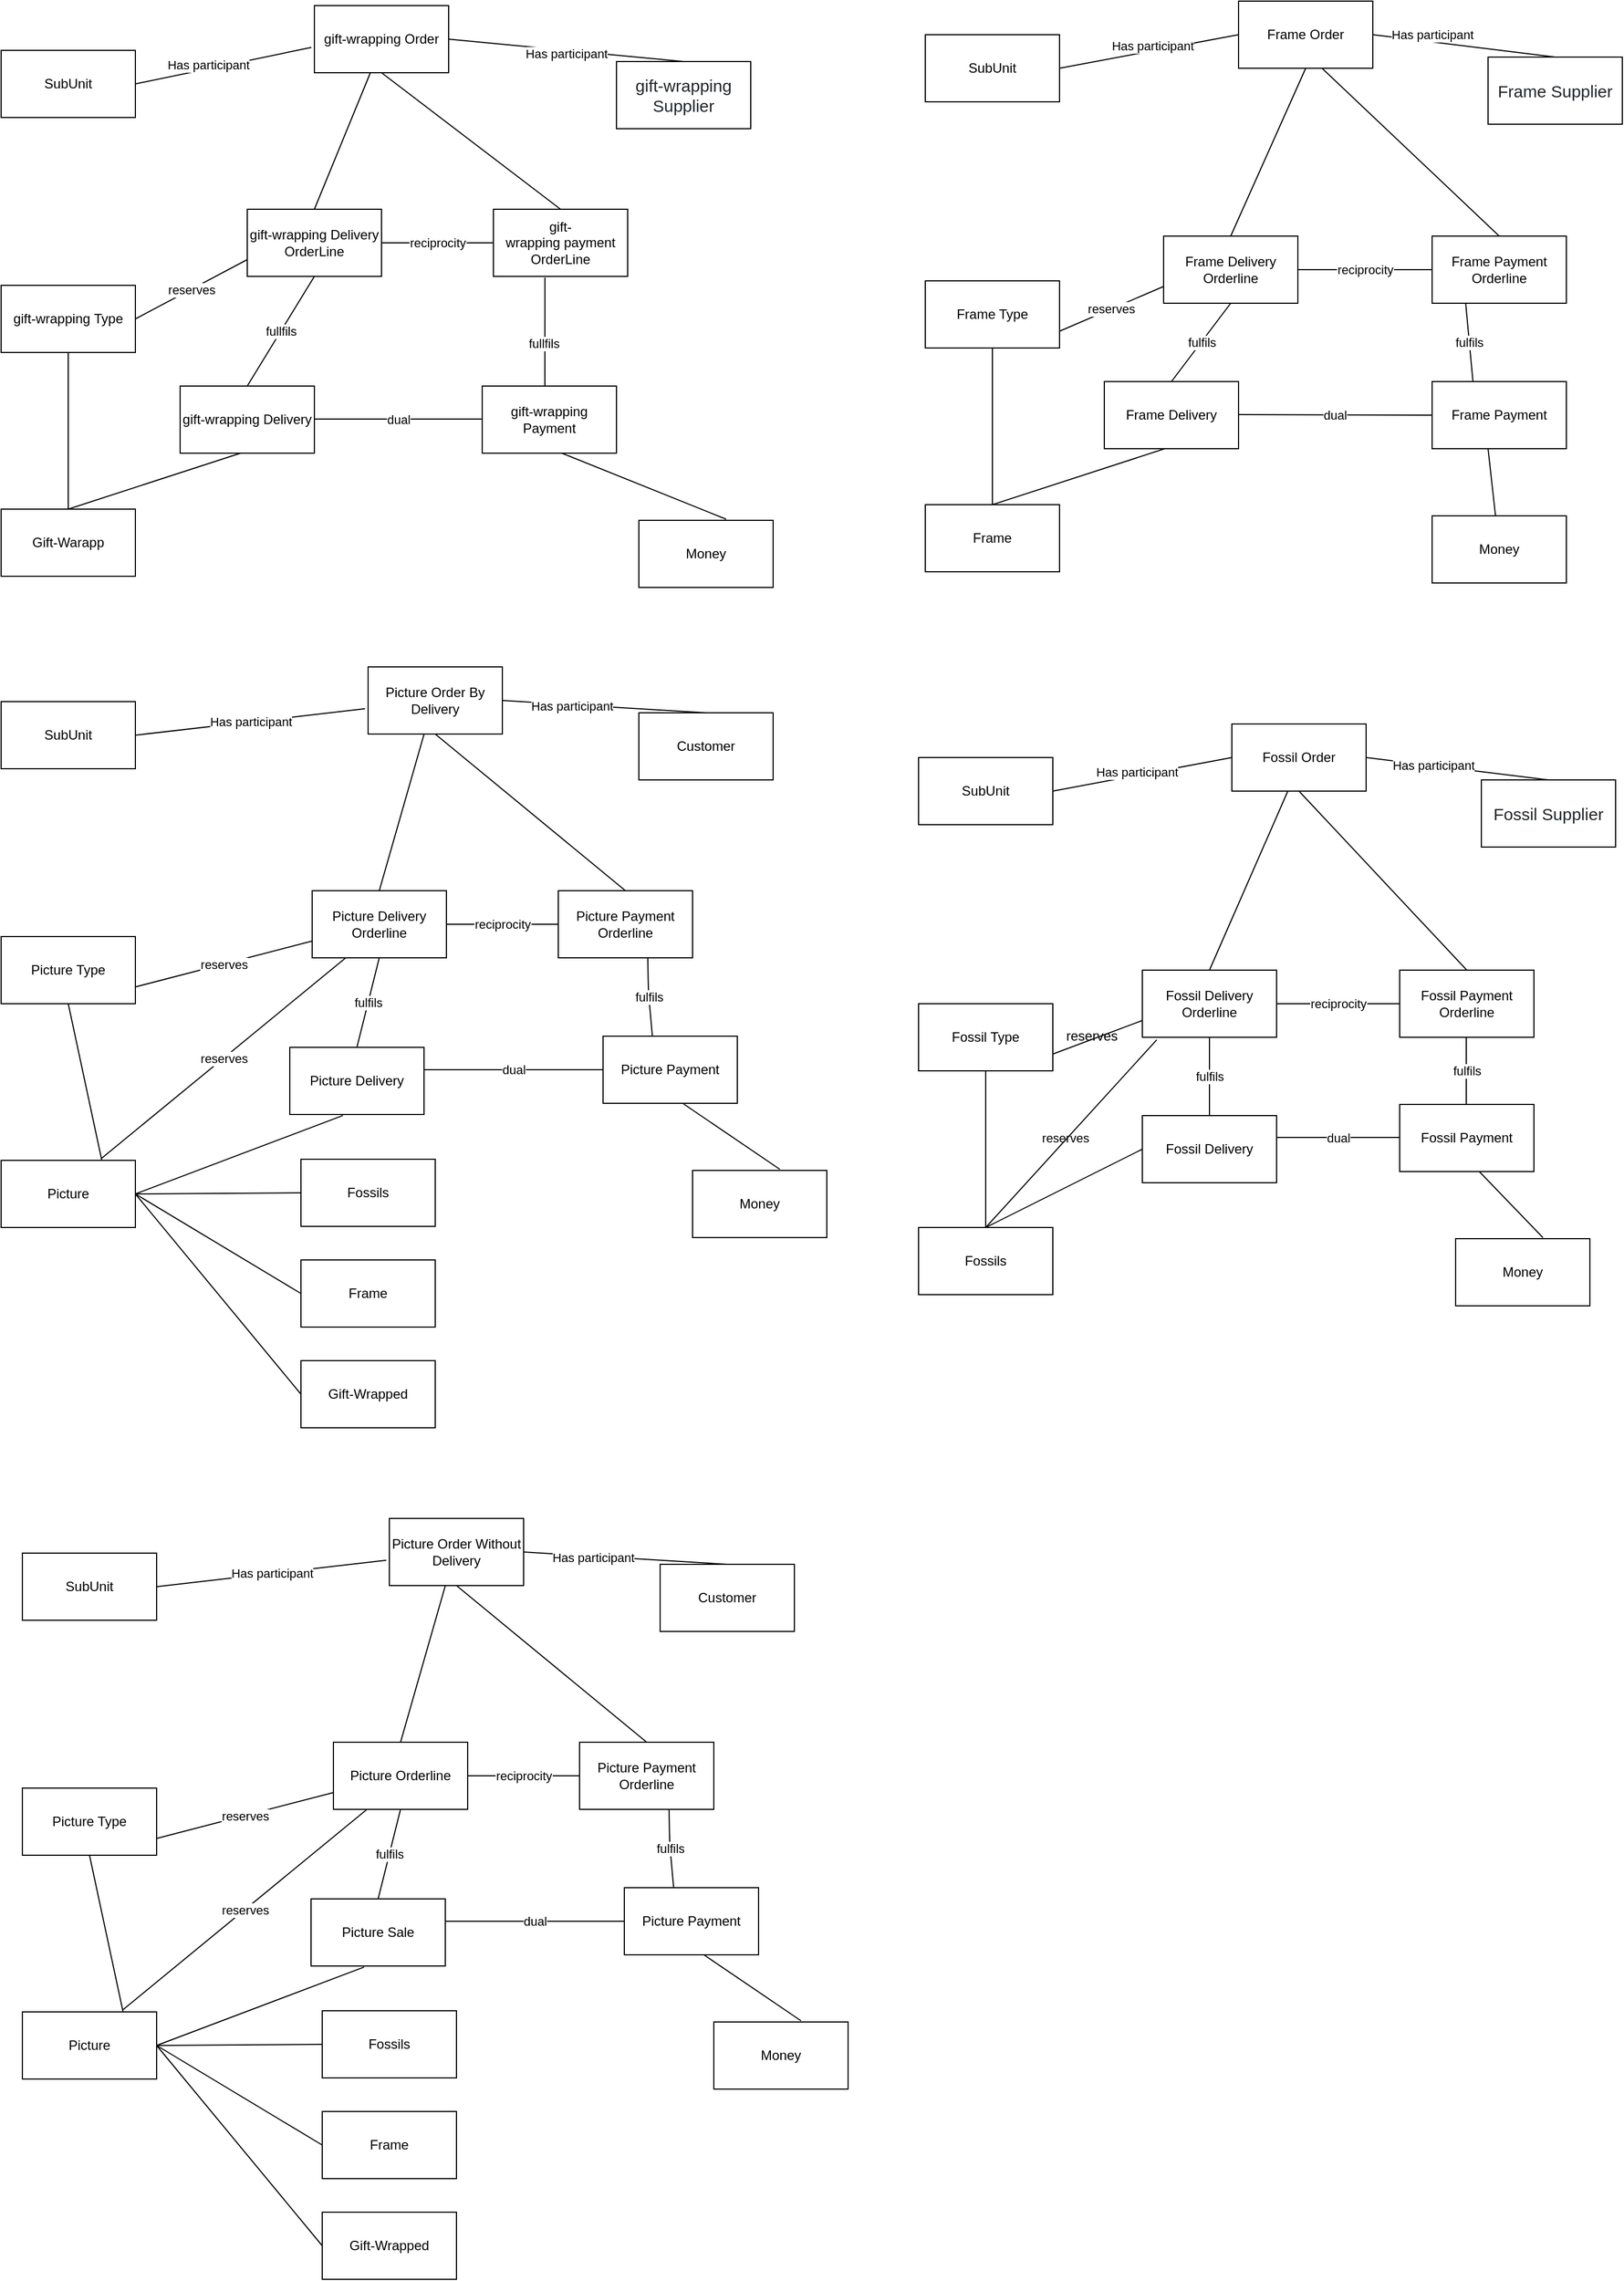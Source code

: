 <mxfile version="15.2.5" type="github">
  <diagram id="4jYUdFYsUS8tvo6zC_qO" name="Page-1">
    <mxGraphModel dx="1038" dy="547" grid="1" gridSize="10" guides="1" tooltips="1" connect="1" arrows="1" fold="1" page="1" pageScale="1" pageWidth="1169" pageHeight="827" math="0" shadow="0">
      <root>
        <mxCell id="0" />
        <mxCell id="1" parent="0" />
        <mxCell id="isAUqdjpt8H6YtncFvwV-32" value="SubUnit" style="rounded=0;whiteSpace=wrap;html=1;" parent="1" vertex="1">
          <mxGeometry x="846" y="44" width="120" height="60" as="geometry" />
        </mxCell>
        <mxCell id="isAUqdjpt8H6YtncFvwV-33" value="Frame Order" style="rounded=0;whiteSpace=wrap;html=1;" parent="1" vertex="1">
          <mxGeometry x="1126" y="14" width="120" height="60" as="geometry" />
        </mxCell>
        <mxCell id="isAUqdjpt8H6YtncFvwV-34" value="&lt;div style=&quot;text-align: left&quot;&gt;&lt;span style=&quot;font-size: 15px&quot;&gt;&lt;font color=&quot;#212529&quot;&gt;Frame Supplier&lt;/font&gt;&lt;/span&gt;&lt;/div&gt;" style="rounded=0;whiteSpace=wrap;html=1;" parent="1" vertex="1">
          <mxGeometry x="1349" y="64" width="120" height="60" as="geometry" />
        </mxCell>
        <mxCell id="isAUqdjpt8H6YtncFvwV-35" value="&lt;div&gt;Frame Delivery Orderline&lt;/div&gt;" style="rounded=0;whiteSpace=wrap;html=1;" parent="1" vertex="1">
          <mxGeometry x="1059" y="224" width="120" height="60" as="geometry" />
        </mxCell>
        <mxCell id="isAUqdjpt8H6YtncFvwV-36" value="Frame Payment Orderline" style="rounded=0;whiteSpace=wrap;html=1;" parent="1" vertex="1">
          <mxGeometry x="1299" y="224" width="120" height="60" as="geometry" />
        </mxCell>
        <mxCell id="isAUqdjpt8H6YtncFvwV-37" value="&lt;div&gt;Frame Delivery&lt;/div&gt;" style="rounded=0;whiteSpace=wrap;html=1;" parent="1" vertex="1">
          <mxGeometry x="1006" y="354" width="120" height="60" as="geometry" />
        </mxCell>
        <mxCell id="isAUqdjpt8H6YtncFvwV-38" value="Frame Payment" style="rounded=0;whiteSpace=wrap;html=1;" parent="1" vertex="1">
          <mxGeometry x="1299" y="354" width="120" height="60" as="geometry" />
        </mxCell>
        <mxCell id="isAUqdjpt8H6YtncFvwV-39" value="&lt;div&gt;Frame&lt;/div&gt;" style="rounded=0;whiteSpace=wrap;html=1;" parent="1" vertex="1">
          <mxGeometry x="846" y="464" width="120" height="60" as="geometry" />
        </mxCell>
        <mxCell id="isAUqdjpt8H6YtncFvwV-40" value="Money" style="rounded=0;whiteSpace=wrap;html=1;" parent="1" vertex="1">
          <mxGeometry x="1299" y="474" width="120" height="60" as="geometry" />
        </mxCell>
        <mxCell id="isAUqdjpt8H6YtncFvwV-41" value="Frame Type" style="rounded=0;whiteSpace=wrap;html=1;" parent="1" vertex="1">
          <mxGeometry x="846" y="264" width="120" height="60" as="geometry" />
        </mxCell>
        <mxCell id="isAUqdjpt8H6YtncFvwV-42" value="" style="endArrow=none;html=1;exitX=1;exitY=0.5;exitDx=0;exitDy=0;entryX=0;entryY=0.5;entryDx=0;entryDy=0;" parent="1" source="isAUqdjpt8H6YtncFvwV-32" target="isAUqdjpt8H6YtncFvwV-33" edge="1">
          <mxGeometry width="50" height="50" relative="1" as="geometry">
            <mxPoint x="976" y="124" as="sourcePoint" />
            <mxPoint x="1119" y="44" as="targetPoint" />
          </mxGeometry>
        </mxCell>
        <mxCell id="isAUqdjpt8H6YtncFvwV-43" value="" style="endArrow=none;html=1;exitX=1;exitY=0.5;exitDx=0;exitDy=0;entryX=0.5;entryY=0;entryDx=0;entryDy=0;" parent="1" source="isAUqdjpt8H6YtncFvwV-33" target="isAUqdjpt8H6YtncFvwV-34" edge="1">
          <mxGeometry width="50" height="50" relative="1" as="geometry">
            <mxPoint x="1286" y="74" as="sourcePoint" />
            <mxPoint x="1398" y="94" as="targetPoint" />
          </mxGeometry>
        </mxCell>
        <mxCell id="isAUqdjpt8H6YtncFvwV-82" value="Has participant" style="edgeLabel;html=1;align=center;verticalAlign=middle;resizable=0;points=[];" parent="isAUqdjpt8H6YtncFvwV-43" vertex="1" connectable="0">
          <mxGeometry x="-0.22" y="-4" relative="1" as="geometry">
            <mxPoint x="-260" y="-2" as="offset" />
          </mxGeometry>
        </mxCell>
        <mxCell id="isAUqdjpt8H6YtncFvwV-44" value="" style="endArrow=none;html=1;entryX=0.5;entryY=1;entryDx=0;entryDy=0;exitX=0.5;exitY=0;exitDx=0;exitDy=0;" parent="1" source="isAUqdjpt8H6YtncFvwV-35" target="isAUqdjpt8H6YtncFvwV-33" edge="1">
          <mxGeometry width="50" height="50" relative="1" as="geometry">
            <mxPoint x="1136" y="174" as="sourcePoint" />
            <mxPoint x="1186" y="124" as="targetPoint" />
          </mxGeometry>
        </mxCell>
        <mxCell id="isAUqdjpt8H6YtncFvwV-45" value="" style="endArrow=none;html=1;entryX=0.5;entryY=0;entryDx=0;entryDy=0;exitX=0.624;exitY=1.004;exitDx=0;exitDy=0;exitPerimeter=0;" parent="1" source="isAUqdjpt8H6YtncFvwV-33" target="isAUqdjpt8H6YtncFvwV-36" edge="1">
          <mxGeometry width="50" height="50" relative="1" as="geometry">
            <mxPoint x="1216" y="174" as="sourcePoint" />
            <mxPoint x="1266" y="124" as="targetPoint" />
          </mxGeometry>
        </mxCell>
        <mxCell id="isAUqdjpt8H6YtncFvwV-46" value="reciprocity" style="endArrow=none;html=1;entryX=0;entryY=0.5;entryDx=0;entryDy=0;exitX=1;exitY=0.5;exitDx=0;exitDy=0;" parent="1" source="isAUqdjpt8H6YtncFvwV-35" target="isAUqdjpt8H6YtncFvwV-36" edge="1">
          <mxGeometry width="50" height="50" relative="1" as="geometry">
            <mxPoint x="1176" y="294" as="sourcePoint" />
            <mxPoint x="1226" y="244" as="targetPoint" />
          </mxGeometry>
        </mxCell>
        <mxCell id="isAUqdjpt8H6YtncFvwV-47" value="dual" style="endArrow=none;html=1;entryX=0;entryY=0.5;entryDx=0;entryDy=0;exitX=1;exitY=0.5;exitDx=0;exitDy=0;" parent="1" target="isAUqdjpt8H6YtncFvwV-38" edge="1">
          <mxGeometry width="50" height="50" relative="1" as="geometry">
            <mxPoint x="1126" y="383.5" as="sourcePoint" />
            <mxPoint x="1276" y="383.5" as="targetPoint" />
          </mxGeometry>
        </mxCell>
        <mxCell id="isAUqdjpt8H6YtncFvwV-48" value="fulfils" style="endArrow=none;html=1;exitX=0.5;exitY=0;exitDx=0;exitDy=0;entryX=0.5;entryY=1;entryDx=0;entryDy=0;" parent="1" source="isAUqdjpt8H6YtncFvwV-37" target="isAUqdjpt8H6YtncFvwV-35" edge="1">
          <mxGeometry width="50" height="50" relative="1" as="geometry">
            <mxPoint x="1046" y="344" as="sourcePoint" />
            <mxPoint x="1096" y="294" as="targetPoint" />
          </mxGeometry>
        </mxCell>
        <mxCell id="isAUqdjpt8H6YtncFvwV-49" value="fulfils" style="endArrow=none;html=1;exitX=0.5;exitY=0;exitDx=0;exitDy=0;entryX=0.25;entryY=1;entryDx=0;entryDy=0;" parent="1" target="isAUqdjpt8H6YtncFvwV-36" edge="1">
          <mxGeometry width="50" height="50" relative="1" as="geometry">
            <mxPoint x="1335.5" y="354" as="sourcePoint" />
            <mxPoint x="1335.5" y="294" as="targetPoint" />
          </mxGeometry>
        </mxCell>
        <mxCell id="isAUqdjpt8H6YtncFvwV-50" value="" style="endArrow=none;html=1;" parent="1" source="isAUqdjpt8H6YtncFvwV-40" edge="1">
          <mxGeometry width="50" height="50" relative="1" as="geometry">
            <mxPoint x="1346" y="464" as="sourcePoint" />
            <mxPoint x="1349" y="414" as="targetPoint" />
          </mxGeometry>
        </mxCell>
        <mxCell id="isAUqdjpt8H6YtncFvwV-51" value="" style="endArrow=none;html=1;exitX=0.5;exitY=0;exitDx=0;exitDy=0;" parent="1" source="isAUqdjpt8H6YtncFvwV-39" edge="1">
          <mxGeometry width="50" height="50" relative="1" as="geometry">
            <mxPoint x="1010" y="464" as="sourcePoint" />
            <mxPoint x="1060" y="414" as="targetPoint" />
          </mxGeometry>
        </mxCell>
        <mxCell id="isAUqdjpt8H6YtncFvwV-52" value="" style="endArrow=none;html=1;entryX=0.5;entryY=1;entryDx=0;entryDy=0;" parent="1" target="isAUqdjpt8H6YtncFvwV-41" edge="1">
          <mxGeometry width="50" height="50" relative="1" as="geometry">
            <mxPoint x="906" y="464" as="sourcePoint" />
            <mxPoint x="946" y="354" as="targetPoint" />
          </mxGeometry>
        </mxCell>
        <mxCell id="isAUqdjpt8H6YtncFvwV-53" value="reserves" style="endArrow=none;html=1;exitX=1;exitY=0.75;exitDx=0;exitDy=0;entryX=0;entryY=0.75;entryDx=0;entryDy=0;" parent="1" source="isAUqdjpt8H6YtncFvwV-41" target="isAUqdjpt8H6YtncFvwV-35" edge="1">
          <mxGeometry width="50" height="50" relative="1" as="geometry">
            <mxPoint x="966" y="324" as="sourcePoint" />
            <mxPoint x="1016" y="274" as="targetPoint" />
          </mxGeometry>
        </mxCell>
        <mxCell id="isAUqdjpt8H6YtncFvwV-54" value="SubUnit" style="rounded=0;whiteSpace=wrap;html=1;" parent="1" vertex="1">
          <mxGeometry x="840" y="690" width="120" height="60" as="geometry" />
        </mxCell>
        <mxCell id="isAUqdjpt8H6YtncFvwV-55" value="&lt;div&gt;Fossil Order&lt;/div&gt;" style="rounded=0;whiteSpace=wrap;html=1;" parent="1" vertex="1">
          <mxGeometry x="1120" y="660" width="120" height="60" as="geometry" />
        </mxCell>
        <mxCell id="isAUqdjpt8H6YtncFvwV-56" value="&lt;div style=&quot;text-align: left&quot;&gt;&lt;font color=&quot;#212529&quot;&gt;&lt;span style=&quot;font-size: 15px&quot;&gt;Fossil Supplier&lt;/span&gt;&lt;/font&gt;&lt;br&gt;&lt;/div&gt;" style="rounded=0;whiteSpace=wrap;html=1;" parent="1" vertex="1">
          <mxGeometry x="1343" y="710" width="120" height="60" as="geometry" />
        </mxCell>
        <mxCell id="isAUqdjpt8H6YtncFvwV-57" value="&lt;div&gt;Fossil Delivery Orderline&lt;/div&gt;" style="rounded=0;whiteSpace=wrap;html=1;" parent="1" vertex="1">
          <mxGeometry x="1040" y="880" width="120" height="60" as="geometry" />
        </mxCell>
        <mxCell id="isAUqdjpt8H6YtncFvwV-58" value="&lt;div&gt;Fossil Payment Orderline&lt;/div&gt;" style="rounded=0;whiteSpace=wrap;html=1;" parent="1" vertex="1">
          <mxGeometry x="1270" y="880" width="120" height="60" as="geometry" />
        </mxCell>
        <mxCell id="isAUqdjpt8H6YtncFvwV-59" value="&lt;div&gt;Fossil Delivery&lt;/div&gt;" style="rounded=0;whiteSpace=wrap;html=1;" parent="1" vertex="1">
          <mxGeometry x="1040" y="1010" width="120" height="60" as="geometry" />
        </mxCell>
        <mxCell id="isAUqdjpt8H6YtncFvwV-60" value="Fossil Payment" style="rounded=0;whiteSpace=wrap;html=1;" parent="1" vertex="1">
          <mxGeometry x="1270" y="1000" width="120" height="60" as="geometry" />
        </mxCell>
        <mxCell id="isAUqdjpt8H6YtncFvwV-61" value="&lt;div&gt;Fossils&lt;/div&gt;" style="rounded=0;whiteSpace=wrap;html=1;" parent="1" vertex="1">
          <mxGeometry x="840" y="1110" width="120" height="60" as="geometry" />
        </mxCell>
        <mxCell id="isAUqdjpt8H6YtncFvwV-62" value="Money" style="rounded=0;whiteSpace=wrap;html=1;" parent="1" vertex="1">
          <mxGeometry x="1320" y="1120" width="120" height="60" as="geometry" />
        </mxCell>
        <mxCell id="isAUqdjpt8H6YtncFvwV-63" value="Fossil Type" style="rounded=0;whiteSpace=wrap;html=1;" parent="1" vertex="1">
          <mxGeometry x="840" y="910" width="120" height="60" as="geometry" />
        </mxCell>
        <mxCell id="isAUqdjpt8H6YtncFvwV-64" value="" style="endArrow=none;html=1;exitX=1;exitY=0.5;exitDx=0;exitDy=0;entryX=0;entryY=0.5;entryDx=0;entryDy=0;" parent="1" source="isAUqdjpt8H6YtncFvwV-54" target="isAUqdjpt8H6YtncFvwV-55" edge="1">
          <mxGeometry width="50" height="50" relative="1" as="geometry">
            <mxPoint x="970" y="770" as="sourcePoint" />
            <mxPoint x="1113" y="690" as="targetPoint" />
          </mxGeometry>
        </mxCell>
        <mxCell id="isAUqdjpt8H6YtncFvwV-65" value="" style="endArrow=none;html=1;exitX=1;exitY=0.5;exitDx=0;exitDy=0;entryX=0.5;entryY=0;entryDx=0;entryDy=0;" parent="1" source="isAUqdjpt8H6YtncFvwV-55" target="isAUqdjpt8H6YtncFvwV-56" edge="1">
          <mxGeometry width="50" height="50" relative="1" as="geometry">
            <mxPoint x="1280" y="720" as="sourcePoint" />
            <mxPoint x="1392" y="740" as="targetPoint" />
          </mxGeometry>
        </mxCell>
        <mxCell id="isAUqdjpt8H6YtncFvwV-76" value="Has participant" style="edgeLabel;html=1;align=center;verticalAlign=middle;resizable=0;points=[];" parent="isAUqdjpt8H6YtncFvwV-65" vertex="1" connectable="0">
          <mxGeometry x="-0.357" relative="1" as="geometry">
            <mxPoint x="7" as="offset" />
          </mxGeometry>
        </mxCell>
        <mxCell id="isAUqdjpt8H6YtncFvwV-66" value="" style="endArrow=none;html=1;entryX=0.417;entryY=1;entryDx=0;entryDy=0;entryPerimeter=0;exitX=0.5;exitY=0;exitDx=0;exitDy=0;" parent="1" source="isAUqdjpt8H6YtncFvwV-57" target="isAUqdjpt8H6YtncFvwV-55" edge="1">
          <mxGeometry width="50" height="50" relative="1" as="geometry">
            <mxPoint x="1130" y="820" as="sourcePoint" />
            <mxPoint x="1180" y="770" as="targetPoint" />
          </mxGeometry>
        </mxCell>
        <mxCell id="isAUqdjpt8H6YtncFvwV-67" value="" style="endArrow=none;html=1;entryX=0.5;entryY=0;entryDx=0;entryDy=0;exitX=0.5;exitY=1;exitDx=0;exitDy=0;" parent="1" source="isAUqdjpt8H6YtncFvwV-55" target="isAUqdjpt8H6YtncFvwV-58" edge="1">
          <mxGeometry width="50" height="50" relative="1" as="geometry">
            <mxPoint x="1210" y="820" as="sourcePoint" />
            <mxPoint x="1260" y="770" as="targetPoint" />
          </mxGeometry>
        </mxCell>
        <mxCell id="isAUqdjpt8H6YtncFvwV-68" value="reciprocity" style="endArrow=none;html=1;entryX=0;entryY=0.5;entryDx=0;entryDy=0;exitX=1;exitY=0.5;exitDx=0;exitDy=0;" parent="1" source="isAUqdjpt8H6YtncFvwV-57" target="isAUqdjpt8H6YtncFvwV-58" edge="1">
          <mxGeometry width="50" height="50" relative="1" as="geometry">
            <mxPoint x="1170" y="940" as="sourcePoint" />
            <mxPoint x="1220" y="890" as="targetPoint" />
          </mxGeometry>
        </mxCell>
        <mxCell id="isAUqdjpt8H6YtncFvwV-69" value="dual" style="endArrow=none;html=1;entryX=0;entryY=0.5;entryDx=0;entryDy=0;exitX=1;exitY=0.325;exitDx=0;exitDy=0;exitPerimeter=0;" parent="1" source="isAUqdjpt8H6YtncFvwV-59" edge="1">
          <mxGeometry width="50" height="50" relative="1" as="geometry">
            <mxPoint x="1160" y="1030" as="sourcePoint" />
            <mxPoint x="1270.0" y="1029.5" as="targetPoint" />
          </mxGeometry>
        </mxCell>
        <mxCell id="isAUqdjpt8H6YtncFvwV-70" value="fulfils" style="endArrow=none;html=1;exitX=0.5;exitY=0;exitDx=0;exitDy=0;entryX=0.5;entryY=1;entryDx=0;entryDy=0;" parent="1" source="isAUqdjpt8H6YtncFvwV-59" target="isAUqdjpt8H6YtncFvwV-57" edge="1">
          <mxGeometry width="50" height="50" relative="1" as="geometry">
            <mxPoint x="1040" y="990" as="sourcePoint" />
            <mxPoint x="1090" y="940" as="targetPoint" />
          </mxGeometry>
        </mxCell>
        <mxCell id="isAUqdjpt8H6YtncFvwV-71" value="fulfils" style="endArrow=none;html=1;exitX=0.5;exitY=0;exitDx=0;exitDy=0;entryX=0.5;entryY=1;entryDx=0;entryDy=0;" parent="1" edge="1">
          <mxGeometry width="50" height="50" relative="1" as="geometry">
            <mxPoint x="1329.5" y="1000" as="sourcePoint" />
            <mxPoint x="1329.5" y="940" as="targetPoint" />
          </mxGeometry>
        </mxCell>
        <mxCell id="isAUqdjpt8H6YtncFvwV-72" value="" style="endArrow=none;html=1;exitX=0.65;exitY=-0.017;exitDx=0;exitDy=0;exitPerimeter=0;entryX=0.593;entryY=1;entryDx=0;entryDy=0;entryPerimeter=0;" parent="1" source="isAUqdjpt8H6YtncFvwV-62" target="isAUqdjpt8H6YtncFvwV-60" edge="1">
          <mxGeometry width="50" height="50" relative="1" as="geometry">
            <mxPoint x="1340" y="1110" as="sourcePoint" />
            <mxPoint x="1390" y="1060" as="targetPoint" />
          </mxGeometry>
        </mxCell>
        <mxCell id="isAUqdjpt8H6YtncFvwV-73" value="" style="endArrow=none;html=1;exitX=0.5;exitY=0;exitDx=0;exitDy=0;entryX=0;entryY=0.5;entryDx=0;entryDy=0;" parent="1" source="isAUqdjpt8H6YtncFvwV-61" target="isAUqdjpt8H6YtncFvwV-59" edge="1">
          <mxGeometry width="50" height="50" relative="1" as="geometry">
            <mxPoint x="1004" y="1110" as="sourcePoint" />
            <mxPoint x="1054" y="1060" as="targetPoint" />
          </mxGeometry>
        </mxCell>
        <mxCell id="isAUqdjpt8H6YtncFvwV-79" value="reserves" style="edgeLabel;html=1;align=center;verticalAlign=middle;resizable=0;points=[];" parent="isAUqdjpt8H6YtncFvwV-73" vertex="1" connectable="0">
          <mxGeometry x="0.175" y="-3" relative="1" as="geometry">
            <mxPoint x="-13" y="-42" as="offset" />
          </mxGeometry>
        </mxCell>
        <mxCell id="isAUqdjpt8H6YtncFvwV-74" value="" style="endArrow=none;html=1;entryX=0.5;entryY=1;entryDx=0;entryDy=0;" parent="1" target="isAUqdjpt8H6YtncFvwV-63" edge="1">
          <mxGeometry width="50" height="50" relative="1" as="geometry">
            <mxPoint x="900" y="1110" as="sourcePoint" />
            <mxPoint x="940" y="1000" as="targetPoint" />
          </mxGeometry>
        </mxCell>
        <mxCell id="isAUqdjpt8H6YtncFvwV-75" value="" style="endArrow=none;html=1;exitX=1;exitY=0.75;exitDx=0;exitDy=0;entryX=0;entryY=0.75;entryDx=0;entryDy=0;" parent="1" source="isAUqdjpt8H6YtncFvwV-63" target="isAUqdjpt8H6YtncFvwV-57" edge="1">
          <mxGeometry width="50" height="50" relative="1" as="geometry">
            <mxPoint x="960" y="970" as="sourcePoint" />
            <mxPoint x="1010" y="920" as="targetPoint" />
          </mxGeometry>
        </mxCell>
        <mxCell id="isAUqdjpt8H6YtncFvwV-77" value="Has participant" style="edgeLabel;html=1;align=center;verticalAlign=middle;resizable=0;points=[];" parent="1" vertex="1" connectable="0">
          <mxGeometry x="1039.997" y="699.997" as="geometry">
            <mxPoint x="-5" y="3" as="offset" />
          </mxGeometry>
        </mxCell>
        <mxCell id="isAUqdjpt8H6YtncFvwV-80" value="reserves" style="text;whiteSpace=wrap;html=1;" parent="1" vertex="1">
          <mxGeometry x="970" y="925" width="70" height="30" as="geometry" />
        </mxCell>
        <mxCell id="isAUqdjpt8H6YtncFvwV-81" value="" style="endArrow=none;html=1;entryX=0.107;entryY=1.039;entryDx=0;entryDy=0;entryPerimeter=0;" parent="1" target="isAUqdjpt8H6YtncFvwV-57" edge="1">
          <mxGeometry width="50" height="50" relative="1" as="geometry">
            <mxPoint x="900" y="1110" as="sourcePoint" />
            <mxPoint x="980" y="1030" as="targetPoint" />
          </mxGeometry>
        </mxCell>
        <mxCell id="isAUqdjpt8H6YtncFvwV-83" value="Has participant" style="edgeLabel;html=1;align=center;verticalAlign=middle;resizable=0;points=[];" parent="1" vertex="1" connectable="0">
          <mxGeometry x="1298.999" y="43.997" as="geometry" />
        </mxCell>
        <mxCell id="isAUqdjpt8H6YtncFvwV-84" value="SubUnit" style="rounded=0;whiteSpace=wrap;html=1;" parent="1" vertex="1">
          <mxGeometry x="20" y="58" width="120" height="60" as="geometry" />
        </mxCell>
        <mxCell id="isAUqdjpt8H6YtncFvwV-85" value="gift-wrapping Order" style="rounded=0;whiteSpace=wrap;html=1;" parent="1" vertex="1">
          <mxGeometry x="300" y="18" width="120" height="60" as="geometry" />
        </mxCell>
        <mxCell id="isAUqdjpt8H6YtncFvwV-86" value="&lt;span style=&quot;color: rgb(33 , 37 , 41) ; font-family: , &amp;#34;blinkmacsystemfont&amp;#34; , &amp;#34;segoe ui&amp;#34; , &amp;#34;roboto&amp;#34; , &amp;#34;helvetica neue&amp;#34; , &amp;#34;arial&amp;#34; , &amp;#34;noto sans&amp;#34; , &amp;#34;liberation sans&amp;#34; , sans-serif , &amp;#34;apple color emoji&amp;#34; , &amp;#34;segoe ui emoji&amp;#34; , &amp;#34;segoe ui symbol&amp;#34; , &amp;#34;noto color emoji&amp;#34; ; font-size: 15px ; text-align: left ; background-color: rgb(255 , 255 , 255)&quot;&gt;gift-wrapping Supplier&lt;/span&gt;" style="rounded=0;whiteSpace=wrap;html=1;" parent="1" vertex="1">
          <mxGeometry x="570" y="68" width="120" height="60" as="geometry" />
        </mxCell>
        <mxCell id="isAUqdjpt8H6YtncFvwV-87" value="gift-wrapping Delivery&lt;br&gt;OrderLine" style="rounded=0;whiteSpace=wrap;html=1;" parent="1" vertex="1">
          <mxGeometry x="240" y="200" width="120" height="60" as="geometry" />
        </mxCell>
        <mxCell id="isAUqdjpt8H6YtncFvwV-88" value="&lt;span&gt;gift-wrapping&amp;nbsp;payment&lt;/span&gt;&lt;br&gt;&lt;span&gt;OrderLine&lt;/span&gt;" style="rounded=0;whiteSpace=wrap;html=1;" parent="1" vertex="1">
          <mxGeometry x="460" y="200" width="120" height="60" as="geometry" />
        </mxCell>
        <mxCell id="isAUqdjpt8H6YtncFvwV-89" value="&lt;span&gt;gift-wrapping&amp;nbsp;Delivery&lt;/span&gt;" style="rounded=0;whiteSpace=wrap;html=1;" parent="1" vertex="1">
          <mxGeometry x="180" y="358" width="120" height="60" as="geometry" />
        </mxCell>
        <mxCell id="isAUqdjpt8H6YtncFvwV-90" value="&lt;span&gt;gift-wrapping Payment&lt;/span&gt;" style="rounded=0;whiteSpace=wrap;html=1;" parent="1" vertex="1">
          <mxGeometry x="450" y="358" width="120" height="60" as="geometry" />
        </mxCell>
        <mxCell id="isAUqdjpt8H6YtncFvwV-91" value="&lt;span&gt;Gift-Warapp&lt;/span&gt;" style="rounded=0;whiteSpace=wrap;html=1;" parent="1" vertex="1">
          <mxGeometry x="20" y="468" width="120" height="60" as="geometry" />
        </mxCell>
        <mxCell id="isAUqdjpt8H6YtncFvwV-92" value="Money" style="rounded=0;whiteSpace=wrap;html=1;" parent="1" vertex="1">
          <mxGeometry x="590" y="478" width="120" height="60" as="geometry" />
        </mxCell>
        <mxCell id="isAUqdjpt8H6YtncFvwV-93" value="&lt;span&gt;gift-wrapping&amp;nbsp;Type&lt;/span&gt;" style="rounded=0;whiteSpace=wrap;html=1;" parent="1" vertex="1">
          <mxGeometry x="20" y="268" width="120" height="60" as="geometry" />
        </mxCell>
        <mxCell id="isAUqdjpt8H6YtncFvwV-94" value="" style="endArrow=none;html=1;exitX=1;exitY=0.5;exitDx=0;exitDy=0;entryX=-0.023;entryY=0.623;entryDx=0;entryDy=0;entryPerimeter=0;" parent="1" source="isAUqdjpt8H6YtncFvwV-84" target="isAUqdjpt8H6YtncFvwV-85" edge="1">
          <mxGeometry width="50" height="50" relative="1" as="geometry">
            <mxPoint x="150" y="128" as="sourcePoint" />
            <mxPoint x="290" y="58" as="targetPoint" />
          </mxGeometry>
        </mxCell>
        <mxCell id="isAUqdjpt8H6YtncFvwV-95" value="" style="endArrow=none;html=1;exitX=1;exitY=0.5;exitDx=0;exitDy=0;entryX=0.5;entryY=0;entryDx=0;entryDy=0;" parent="1" source="isAUqdjpt8H6YtncFvwV-85" target="isAUqdjpt8H6YtncFvwV-86" edge="1">
          <mxGeometry width="50" height="50" relative="1" as="geometry">
            <mxPoint x="460" y="78" as="sourcePoint" />
            <mxPoint x="572" y="98" as="targetPoint" />
          </mxGeometry>
        </mxCell>
        <mxCell id="isAUqdjpt8H6YtncFvwV-96" value="" style="endArrow=none;html=1;entryX=0.417;entryY=1;entryDx=0;entryDy=0;entryPerimeter=0;exitX=0.5;exitY=0;exitDx=0;exitDy=0;" parent="1" source="isAUqdjpt8H6YtncFvwV-87" target="isAUqdjpt8H6YtncFvwV-85" edge="1">
          <mxGeometry width="50" height="50" relative="1" as="geometry">
            <mxPoint x="310" y="178" as="sourcePoint" />
            <mxPoint x="360" y="128" as="targetPoint" />
          </mxGeometry>
        </mxCell>
        <mxCell id="isAUqdjpt8H6YtncFvwV-97" value="" style="endArrow=none;html=1;entryX=0.5;entryY=0;entryDx=0;entryDy=0;exitX=0.5;exitY=1;exitDx=0;exitDy=0;" parent="1" source="isAUqdjpt8H6YtncFvwV-85" target="isAUqdjpt8H6YtncFvwV-88" edge="1">
          <mxGeometry width="50" height="50" relative="1" as="geometry">
            <mxPoint x="390" y="178" as="sourcePoint" />
            <mxPoint x="440" y="128" as="targetPoint" />
          </mxGeometry>
        </mxCell>
        <mxCell id="isAUqdjpt8H6YtncFvwV-98" value="reciprocity" style="endArrow=none;html=1;entryX=0;entryY=0.5;entryDx=0;entryDy=0;exitX=1;exitY=0.5;exitDx=0;exitDy=0;" parent="1" source="isAUqdjpt8H6YtncFvwV-87" target="isAUqdjpt8H6YtncFvwV-88" edge="1">
          <mxGeometry width="50" height="50" relative="1" as="geometry">
            <mxPoint x="350" y="298" as="sourcePoint" />
            <mxPoint x="400" y="248" as="targetPoint" />
          </mxGeometry>
        </mxCell>
        <mxCell id="isAUqdjpt8H6YtncFvwV-99" value="dual" style="endArrow=none;html=1;entryX=0;entryY=0.5;entryDx=0;entryDy=0;exitX=1;exitY=0.5;exitDx=0;exitDy=0;" parent="1" edge="1">
          <mxGeometry width="50" height="50" relative="1" as="geometry">
            <mxPoint x="300" y="387.5" as="sourcePoint" />
            <mxPoint x="450" y="387.5" as="targetPoint" />
          </mxGeometry>
        </mxCell>
        <mxCell id="isAUqdjpt8H6YtncFvwV-100" value="fullfils" style="endArrow=none;html=1;exitX=0.5;exitY=0;exitDx=0;exitDy=0;entryX=0.5;entryY=1;entryDx=0;entryDy=0;" parent="1" source="isAUqdjpt8H6YtncFvwV-89" target="isAUqdjpt8H6YtncFvwV-87" edge="1">
          <mxGeometry width="50" height="50" relative="1" as="geometry">
            <mxPoint x="220" y="348" as="sourcePoint" />
            <mxPoint x="270" y="298" as="targetPoint" />
          </mxGeometry>
        </mxCell>
        <mxCell id="isAUqdjpt8H6YtncFvwV-101" value="" style="endArrow=none;html=1;entryX=0.384;entryY=1.016;entryDx=0;entryDy=0;entryPerimeter=0;" parent="1" edge="1" target="isAUqdjpt8H6YtncFvwV-88">
          <mxGeometry width="50" height="50" relative="1" as="geometry">
            <mxPoint x="506" y="358" as="sourcePoint" />
            <mxPoint x="506" y="268" as="targetPoint" />
          </mxGeometry>
        </mxCell>
        <mxCell id="HSNBo84In7KqGLovpgvE-13" value="fullfils" style="edgeLabel;html=1;align=center;verticalAlign=middle;resizable=0;points=[];" vertex="1" connectable="0" parent="isAUqdjpt8H6YtncFvwV-101">
          <mxGeometry x="-0.218" y="1" relative="1" as="geometry">
            <mxPoint as="offset" />
          </mxGeometry>
        </mxCell>
        <mxCell id="isAUqdjpt8H6YtncFvwV-102" value="" style="endArrow=none;html=1;exitX=0.65;exitY=-0.017;exitDx=0;exitDy=0;exitPerimeter=0;entryX=0.593;entryY=1;entryDx=0;entryDy=0;entryPerimeter=0;" parent="1" source="isAUqdjpt8H6YtncFvwV-92" target="isAUqdjpt8H6YtncFvwV-90" edge="1">
          <mxGeometry width="50" height="50" relative="1" as="geometry">
            <mxPoint x="520" y="468" as="sourcePoint" />
            <mxPoint x="570" y="418" as="targetPoint" />
          </mxGeometry>
        </mxCell>
        <mxCell id="isAUqdjpt8H6YtncFvwV-103" value="" style="endArrow=none;html=1;exitX=0.5;exitY=0;exitDx=0;exitDy=0;" parent="1" source="isAUqdjpt8H6YtncFvwV-91" edge="1">
          <mxGeometry width="50" height="50" relative="1" as="geometry">
            <mxPoint x="184" y="468" as="sourcePoint" />
            <mxPoint x="234" y="418" as="targetPoint" />
          </mxGeometry>
        </mxCell>
        <mxCell id="isAUqdjpt8H6YtncFvwV-104" value="" style="endArrow=none;html=1;entryX=0.5;entryY=1;entryDx=0;entryDy=0;" parent="1" target="isAUqdjpt8H6YtncFvwV-93" edge="1">
          <mxGeometry width="50" height="50" relative="1" as="geometry">
            <mxPoint x="80" y="468" as="sourcePoint" />
            <mxPoint x="120" y="358" as="targetPoint" />
          </mxGeometry>
        </mxCell>
        <mxCell id="isAUqdjpt8H6YtncFvwV-105" value="reserves" style="endArrow=none;html=1;exitX=1;exitY=0.5;exitDx=0;exitDy=0;entryX=0;entryY=0.75;entryDx=0;entryDy=0;startArrow=none;" parent="1" source="isAUqdjpt8H6YtncFvwV-93" target="isAUqdjpt8H6YtncFvwV-87" edge="1">
          <mxGeometry width="50" height="50" relative="1" as="geometry">
            <mxPoint x="230" y="280.5" as="sourcePoint" />
            <mxPoint x="190" y="278" as="targetPoint" />
          </mxGeometry>
        </mxCell>
        <mxCell id="HSNBo84In7KqGLovpgvE-3" value="Has participant" style="edgeLabel;html=1;align=center;verticalAlign=middle;resizable=0;points=[];" vertex="1" connectable="0" parent="1">
          <mxGeometry x="209.997" y="67.997" as="geometry">
            <mxPoint x="-5" y="3" as="offset" />
          </mxGeometry>
        </mxCell>
        <mxCell id="HSNBo84In7KqGLovpgvE-4" value="Has participant" style="edgeLabel;html=1;align=center;verticalAlign=middle;resizable=0;points=[];" vertex="1" connectable="0" parent="1">
          <mxGeometry x="529.997" y="57.997" as="geometry">
            <mxPoint x="-5" y="3" as="offset" />
          </mxGeometry>
        </mxCell>
        <mxCell id="HSNBo84In7KqGLovpgvE-14" value="SubUnit" style="rounded=0;whiteSpace=wrap;html=1;" vertex="1" parent="1">
          <mxGeometry x="20" y="640" width="120" height="60" as="geometry" />
        </mxCell>
        <mxCell id="HSNBo84In7KqGLovpgvE-15" value="Picture Order By Delivery" style="rounded=0;whiteSpace=wrap;html=1;" vertex="1" parent="1">
          <mxGeometry x="348" y="609" width="120" height="60" as="geometry" />
        </mxCell>
        <mxCell id="HSNBo84In7KqGLovpgvE-16" value="Customer" style="rounded=0;whiteSpace=wrap;html=1;" vertex="1" parent="1">
          <mxGeometry x="590" y="650" width="120" height="60" as="geometry" />
        </mxCell>
        <mxCell id="HSNBo84In7KqGLovpgvE-17" value="Picture Delivery Orderline" style="rounded=0;whiteSpace=wrap;html=1;" vertex="1" parent="1">
          <mxGeometry x="298" y="809" width="120" height="60" as="geometry" />
        </mxCell>
        <mxCell id="HSNBo84In7KqGLovpgvE-18" value="Picture Payment Orderline" style="rounded=0;whiteSpace=wrap;html=1;" vertex="1" parent="1">
          <mxGeometry x="518" y="809" width="120" height="60" as="geometry" />
        </mxCell>
        <mxCell id="HSNBo84In7KqGLovpgvE-19" value="Picture Delivery" style="rounded=0;whiteSpace=wrap;html=1;" vertex="1" parent="1">
          <mxGeometry x="278" y="949" width="120" height="60" as="geometry" />
        </mxCell>
        <mxCell id="HSNBo84In7KqGLovpgvE-20" value="Picture Payment" style="rounded=0;whiteSpace=wrap;html=1;" vertex="1" parent="1">
          <mxGeometry x="558" y="939" width="120" height="60" as="geometry" />
        </mxCell>
        <mxCell id="HSNBo84In7KqGLovpgvE-21" value="Picture" style="rounded=0;whiteSpace=wrap;html=1;" vertex="1" parent="1">
          <mxGeometry x="20" y="1050" width="120" height="60" as="geometry" />
        </mxCell>
        <mxCell id="HSNBo84In7KqGLovpgvE-22" value="Money" style="rounded=0;whiteSpace=wrap;html=1;" vertex="1" parent="1">
          <mxGeometry x="638" y="1059" width="120" height="60" as="geometry" />
        </mxCell>
        <mxCell id="HSNBo84In7KqGLovpgvE-23" value="Picture Type" style="rounded=0;whiteSpace=wrap;html=1;" vertex="1" parent="1">
          <mxGeometry x="20" y="850" width="120" height="60" as="geometry" />
        </mxCell>
        <mxCell id="HSNBo84In7KqGLovpgvE-24" value="Has participant" style="endArrow=none;html=1;exitX=1;exitY=0.5;exitDx=0;exitDy=0;entryX=-0.023;entryY=0.623;entryDx=0;entryDy=0;entryPerimeter=0;" edge="1" parent="1" source="HSNBo84In7KqGLovpgvE-14" target="HSNBo84In7KqGLovpgvE-15">
          <mxGeometry width="50" height="50" relative="1" as="geometry">
            <mxPoint x="198" y="719" as="sourcePoint" />
            <mxPoint x="338" y="649" as="targetPoint" />
          </mxGeometry>
        </mxCell>
        <mxCell id="HSNBo84In7KqGLovpgvE-25" value="" style="endArrow=none;html=1;exitX=1;exitY=0.5;exitDx=0;exitDy=0;entryX=0.5;entryY=0;entryDx=0;entryDy=0;" edge="1" parent="1" source="HSNBo84In7KqGLovpgvE-15" target="HSNBo84In7KqGLovpgvE-16">
          <mxGeometry width="50" height="50" relative="1" as="geometry">
            <mxPoint x="508" y="669" as="sourcePoint" />
            <mxPoint x="620" y="689" as="targetPoint" />
          </mxGeometry>
        </mxCell>
        <mxCell id="HSNBo84In7KqGLovpgvE-26" value="Has participant" style="edgeLabel;html=1;align=center;verticalAlign=middle;resizable=0;points=[];" vertex="1" connectable="0" parent="HSNBo84In7KqGLovpgvE-25">
          <mxGeometry x="-0.318" y="-1" relative="1" as="geometry">
            <mxPoint as="offset" />
          </mxGeometry>
        </mxCell>
        <mxCell id="HSNBo84In7KqGLovpgvE-27" value="" style="endArrow=none;html=1;entryX=0.417;entryY=1;entryDx=0;entryDy=0;entryPerimeter=0;exitX=0.5;exitY=0;exitDx=0;exitDy=0;" edge="1" parent="1" source="HSNBo84In7KqGLovpgvE-17" target="HSNBo84In7KqGLovpgvE-15">
          <mxGeometry width="50" height="50" relative="1" as="geometry">
            <mxPoint x="358" y="769" as="sourcePoint" />
            <mxPoint x="408" y="719" as="targetPoint" />
          </mxGeometry>
        </mxCell>
        <mxCell id="HSNBo84In7KqGLovpgvE-28" value="" style="endArrow=none;html=1;entryX=0.5;entryY=0;entryDx=0;entryDy=0;exitX=0.5;exitY=1;exitDx=0;exitDy=0;" edge="1" parent="1" source="HSNBo84In7KqGLovpgvE-15" target="HSNBo84In7KqGLovpgvE-18">
          <mxGeometry width="50" height="50" relative="1" as="geometry">
            <mxPoint x="438" y="769" as="sourcePoint" />
            <mxPoint x="488" y="719" as="targetPoint" />
          </mxGeometry>
        </mxCell>
        <mxCell id="HSNBo84In7KqGLovpgvE-29" value="reciprocity" style="endArrow=none;html=1;entryX=0;entryY=0.5;entryDx=0;entryDy=0;exitX=1;exitY=0.5;exitDx=0;exitDy=0;" edge="1" parent="1" source="HSNBo84In7KqGLovpgvE-17" target="HSNBo84In7KqGLovpgvE-18">
          <mxGeometry width="50" height="50" relative="1" as="geometry">
            <mxPoint x="398" y="889" as="sourcePoint" />
            <mxPoint x="448" y="839" as="targetPoint" />
          </mxGeometry>
        </mxCell>
        <mxCell id="HSNBo84In7KqGLovpgvE-30" value="dual" style="endArrow=none;html=1;entryX=0;entryY=0.5;entryDx=0;entryDy=0;" edge="1" parent="1" target="HSNBo84In7KqGLovpgvE-20">
          <mxGeometry width="50" height="50" relative="1" as="geometry">
            <mxPoint x="398" y="969" as="sourcePoint" />
            <mxPoint x="498" y="978.5" as="targetPoint" />
            <mxPoint as="offset" />
          </mxGeometry>
        </mxCell>
        <mxCell id="HSNBo84In7KqGLovpgvE-31" value="fulfils" style="endArrow=none;html=1;exitX=0.5;exitY=0;exitDx=0;exitDy=0;entryX=0.5;entryY=1;entryDx=0;entryDy=0;" edge="1" parent="1" source="HSNBo84In7KqGLovpgvE-19" target="HSNBo84In7KqGLovpgvE-17">
          <mxGeometry width="50" height="50" relative="1" as="geometry">
            <mxPoint x="268" y="939" as="sourcePoint" />
            <mxPoint x="318" y="889" as="targetPoint" />
          </mxGeometry>
        </mxCell>
        <mxCell id="HSNBo84In7KqGLovpgvE-32" value="fulfils" style="endArrow=none;html=1;exitX=0.367;exitY=-0.01;exitDx=0;exitDy=0;entryX=0.5;entryY=1;entryDx=0;entryDy=0;exitPerimeter=0;" edge="1" parent="1" source="HSNBo84In7KqGLovpgvE-20">
          <mxGeometry width="50" height="50" relative="1" as="geometry">
            <mxPoint x="598" y="929" as="sourcePoint" />
            <mxPoint x="598" y="869" as="targetPoint" />
            <Array as="points">
              <mxPoint x="598.5" y="899" />
            </Array>
          </mxGeometry>
        </mxCell>
        <mxCell id="HSNBo84In7KqGLovpgvE-33" value="" style="endArrow=none;html=1;exitX=0.65;exitY=-0.017;exitDx=0;exitDy=0;exitPerimeter=0;entryX=0.593;entryY=1;entryDx=0;entryDy=0;entryPerimeter=0;" edge="1" parent="1" source="HSNBo84In7KqGLovpgvE-22" target="HSNBo84In7KqGLovpgvE-20">
          <mxGeometry width="50" height="50" relative="1" as="geometry">
            <mxPoint x="568" y="1059" as="sourcePoint" />
            <mxPoint x="618" y="1009" as="targetPoint" />
          </mxGeometry>
        </mxCell>
        <mxCell id="HSNBo84In7KqGLovpgvE-34" value="" style="endArrow=none;html=1;entryX=0.5;entryY=1;entryDx=0;entryDy=0;exitX=0.75;exitY=0;exitDx=0;exitDy=0;" edge="1" parent="1" target="HSNBo84In7KqGLovpgvE-23" source="HSNBo84In7KqGLovpgvE-21">
          <mxGeometry width="50" height="50" relative="1" as="geometry">
            <mxPoint x="128" y="1059" as="sourcePoint" />
            <mxPoint x="168" y="949" as="targetPoint" />
          </mxGeometry>
        </mxCell>
        <mxCell id="HSNBo84In7KqGLovpgvE-35" value="reserves" style="endArrow=none;html=1;exitX=1;exitY=0.75;exitDx=0;exitDy=0;entryX=0;entryY=0.75;entryDx=0;entryDy=0;" edge="1" parent="1" source="HSNBo84In7KqGLovpgvE-23" target="HSNBo84In7KqGLovpgvE-17">
          <mxGeometry width="50" height="50" relative="1" as="geometry">
            <mxPoint x="188" y="919" as="sourcePoint" />
            <mxPoint x="238" y="869" as="targetPoint" />
          </mxGeometry>
        </mxCell>
        <mxCell id="HSNBo84In7KqGLovpgvE-36" value="Fossils" style="rounded=0;whiteSpace=wrap;html=1;" vertex="1" parent="1">
          <mxGeometry x="288" y="1049" width="120" height="60" as="geometry" />
        </mxCell>
        <mxCell id="HSNBo84In7KqGLovpgvE-37" value="Frame" style="rounded=0;whiteSpace=wrap;html=1;" vertex="1" parent="1">
          <mxGeometry x="288" y="1139" width="120" height="60" as="geometry" />
        </mxCell>
        <mxCell id="HSNBo84In7KqGLovpgvE-38" value="" style="endArrow=none;html=1;exitX=1;exitY=0.5;exitDx=0;exitDy=0;entryX=0;entryY=0.5;entryDx=0;entryDy=0;" edge="1" parent="1" source="HSNBo84In7KqGLovpgvE-21" target="HSNBo84In7KqGLovpgvE-36">
          <mxGeometry width="50" height="50" relative="1" as="geometry">
            <mxPoint x="208" y="1129" as="sourcePoint" />
            <mxPoint x="278" y="1079" as="targetPoint" />
          </mxGeometry>
        </mxCell>
        <mxCell id="HSNBo84In7KqGLovpgvE-39" value="" style="endArrow=none;html=1;entryX=0;entryY=0.5;entryDx=0;entryDy=0;exitX=1;exitY=0.5;exitDx=0;exitDy=0;" edge="1" parent="1" source="HSNBo84In7KqGLovpgvE-21" target="HSNBo84In7KqGLovpgvE-37">
          <mxGeometry width="50" height="50" relative="1" as="geometry">
            <mxPoint x="128" y="1219" as="sourcePoint" />
            <mxPoint x="178" y="1169" as="targetPoint" />
          </mxGeometry>
        </mxCell>
        <mxCell id="HSNBo84In7KqGLovpgvE-40" value="reserves" style="endArrow=none;html=1;entryX=0.25;entryY=1;entryDx=0;entryDy=0;" edge="1" parent="1" target="HSNBo84In7KqGLovpgvE-17">
          <mxGeometry width="50" height="50" relative="1" as="geometry">
            <mxPoint x="110" y="1048" as="sourcePoint" />
            <mxPoint x="328" y="879" as="targetPoint" />
          </mxGeometry>
        </mxCell>
        <mxCell id="HSNBo84In7KqGLovpgvE-41" value="" style="endArrow=none;html=1;entryX=0.395;entryY=1.016;entryDx=0;entryDy=0;entryPerimeter=0;exitX=1;exitY=0.5;exitDx=0;exitDy=0;" edge="1" parent="1" target="HSNBo84In7KqGLovpgvE-19" source="HSNBo84In7KqGLovpgvE-21">
          <mxGeometry width="50" height="50" relative="1" as="geometry">
            <mxPoint x="188" y="1089" as="sourcePoint" />
            <mxPoint x="288" y="1039" as="targetPoint" />
          </mxGeometry>
        </mxCell>
        <mxCell id="HSNBo84In7KqGLovpgvE-42" value="Gift-Wrapped" style="rounded=0;whiteSpace=wrap;html=1;" vertex="1" parent="1">
          <mxGeometry x="288" y="1229" width="120" height="60" as="geometry" />
        </mxCell>
        <mxCell id="HSNBo84In7KqGLovpgvE-43" value="" style="endArrow=none;html=1;entryX=1;entryY=0.5;entryDx=0;entryDy=0;exitX=0;exitY=0.5;exitDx=0;exitDy=0;" edge="1" parent="1" source="HSNBo84In7KqGLovpgvE-42" target="HSNBo84In7KqGLovpgvE-21">
          <mxGeometry width="50" height="50" relative="1" as="geometry">
            <mxPoint x="198" y="1219" as="sourcePoint" />
            <mxPoint x="248" y="1169" as="targetPoint" />
          </mxGeometry>
        </mxCell>
        <mxCell id="HSNBo84In7KqGLovpgvE-44" value="SubUnit" style="rounded=0;whiteSpace=wrap;html=1;" vertex="1" parent="1">
          <mxGeometry x="39" y="1401" width="120" height="60" as="geometry" />
        </mxCell>
        <mxCell id="HSNBo84In7KqGLovpgvE-45" value="Picture Order Without Delivery" style="rounded=0;whiteSpace=wrap;html=1;" vertex="1" parent="1">
          <mxGeometry x="367" y="1370" width="120" height="60" as="geometry" />
        </mxCell>
        <mxCell id="HSNBo84In7KqGLovpgvE-46" value="Customer" style="rounded=0;whiteSpace=wrap;html=1;" vertex="1" parent="1">
          <mxGeometry x="609" y="1411" width="120" height="60" as="geometry" />
        </mxCell>
        <mxCell id="HSNBo84In7KqGLovpgvE-47" value="Picture Orderline" style="rounded=0;whiteSpace=wrap;html=1;" vertex="1" parent="1">
          <mxGeometry x="317" y="1570" width="120" height="60" as="geometry" />
        </mxCell>
        <mxCell id="HSNBo84In7KqGLovpgvE-48" value="Picture Payment Orderline" style="rounded=0;whiteSpace=wrap;html=1;" vertex="1" parent="1">
          <mxGeometry x="537" y="1570" width="120" height="60" as="geometry" />
        </mxCell>
        <mxCell id="HSNBo84In7KqGLovpgvE-49" value="Picture Sale" style="rounded=0;whiteSpace=wrap;html=1;" vertex="1" parent="1">
          <mxGeometry x="297" y="1710" width="120" height="60" as="geometry" />
        </mxCell>
        <mxCell id="HSNBo84In7KqGLovpgvE-50" value="Picture Payment" style="rounded=0;whiteSpace=wrap;html=1;" vertex="1" parent="1">
          <mxGeometry x="577" y="1700" width="120" height="60" as="geometry" />
        </mxCell>
        <mxCell id="HSNBo84In7KqGLovpgvE-51" value="Picture" style="rounded=0;whiteSpace=wrap;html=1;" vertex="1" parent="1">
          <mxGeometry x="39" y="1811" width="120" height="60" as="geometry" />
        </mxCell>
        <mxCell id="HSNBo84In7KqGLovpgvE-52" value="Money" style="rounded=0;whiteSpace=wrap;html=1;" vertex="1" parent="1">
          <mxGeometry x="657" y="1820" width="120" height="60" as="geometry" />
        </mxCell>
        <mxCell id="HSNBo84In7KqGLovpgvE-53" value="Picture Type" style="rounded=0;whiteSpace=wrap;html=1;" vertex="1" parent="1">
          <mxGeometry x="39" y="1611" width="120" height="60" as="geometry" />
        </mxCell>
        <mxCell id="HSNBo84In7KqGLovpgvE-54" value="Has participant" style="endArrow=none;html=1;exitX=1;exitY=0.5;exitDx=0;exitDy=0;entryX=-0.023;entryY=0.623;entryDx=0;entryDy=0;entryPerimeter=0;" edge="1" parent="1" source="HSNBo84In7KqGLovpgvE-44" target="HSNBo84In7KqGLovpgvE-45">
          <mxGeometry width="50" height="50" relative="1" as="geometry">
            <mxPoint x="217" y="1480" as="sourcePoint" />
            <mxPoint x="357" y="1410" as="targetPoint" />
          </mxGeometry>
        </mxCell>
        <mxCell id="HSNBo84In7KqGLovpgvE-55" value="" style="endArrow=none;html=1;exitX=1;exitY=0.5;exitDx=0;exitDy=0;entryX=0.5;entryY=0;entryDx=0;entryDy=0;" edge="1" parent="1" source="HSNBo84In7KqGLovpgvE-45" target="HSNBo84In7KqGLovpgvE-46">
          <mxGeometry width="50" height="50" relative="1" as="geometry">
            <mxPoint x="527" y="1430" as="sourcePoint" />
            <mxPoint x="639" y="1450" as="targetPoint" />
          </mxGeometry>
        </mxCell>
        <mxCell id="HSNBo84In7KqGLovpgvE-56" value="Has participant" style="edgeLabel;html=1;align=center;verticalAlign=middle;resizable=0;points=[];" vertex="1" connectable="0" parent="HSNBo84In7KqGLovpgvE-55">
          <mxGeometry x="-0.318" y="-1" relative="1" as="geometry">
            <mxPoint as="offset" />
          </mxGeometry>
        </mxCell>
        <mxCell id="HSNBo84In7KqGLovpgvE-57" value="" style="endArrow=none;html=1;entryX=0.417;entryY=1;entryDx=0;entryDy=0;entryPerimeter=0;exitX=0.5;exitY=0;exitDx=0;exitDy=0;" edge="1" parent="1" source="HSNBo84In7KqGLovpgvE-47" target="HSNBo84In7KqGLovpgvE-45">
          <mxGeometry width="50" height="50" relative="1" as="geometry">
            <mxPoint x="377" y="1530" as="sourcePoint" />
            <mxPoint x="427" y="1480" as="targetPoint" />
          </mxGeometry>
        </mxCell>
        <mxCell id="HSNBo84In7KqGLovpgvE-58" value="" style="endArrow=none;html=1;entryX=0.5;entryY=0;entryDx=0;entryDy=0;exitX=0.5;exitY=1;exitDx=0;exitDy=0;" edge="1" parent="1" source="HSNBo84In7KqGLovpgvE-45" target="HSNBo84In7KqGLovpgvE-48">
          <mxGeometry width="50" height="50" relative="1" as="geometry">
            <mxPoint x="457" y="1530" as="sourcePoint" />
            <mxPoint x="507" y="1480" as="targetPoint" />
          </mxGeometry>
        </mxCell>
        <mxCell id="HSNBo84In7KqGLovpgvE-59" value="reciprocity" style="endArrow=none;html=1;entryX=0;entryY=0.5;entryDx=0;entryDy=0;exitX=1;exitY=0.5;exitDx=0;exitDy=0;" edge="1" parent="1" source="HSNBo84In7KqGLovpgvE-47" target="HSNBo84In7KqGLovpgvE-48">
          <mxGeometry width="50" height="50" relative="1" as="geometry">
            <mxPoint x="417" y="1650" as="sourcePoint" />
            <mxPoint x="467" y="1600" as="targetPoint" />
          </mxGeometry>
        </mxCell>
        <mxCell id="HSNBo84In7KqGLovpgvE-60" value="dual" style="endArrow=none;html=1;entryX=0;entryY=0.5;entryDx=0;entryDy=0;" edge="1" parent="1" target="HSNBo84In7KqGLovpgvE-50">
          <mxGeometry width="50" height="50" relative="1" as="geometry">
            <mxPoint x="417.0" y="1730" as="sourcePoint" />
            <mxPoint x="517" y="1739.5" as="targetPoint" />
            <mxPoint as="offset" />
          </mxGeometry>
        </mxCell>
        <mxCell id="HSNBo84In7KqGLovpgvE-61" value="fulfils" style="endArrow=none;html=1;exitX=0.5;exitY=0;exitDx=0;exitDy=0;entryX=0.5;entryY=1;entryDx=0;entryDy=0;" edge="1" parent="1" source="HSNBo84In7KqGLovpgvE-49" target="HSNBo84In7KqGLovpgvE-47">
          <mxGeometry width="50" height="50" relative="1" as="geometry">
            <mxPoint x="287" y="1700" as="sourcePoint" />
            <mxPoint x="337" y="1650" as="targetPoint" />
          </mxGeometry>
        </mxCell>
        <mxCell id="HSNBo84In7KqGLovpgvE-62" value="fulfils" style="endArrow=none;html=1;exitX=0.367;exitY=-0.01;exitDx=0;exitDy=0;entryX=0.5;entryY=1;entryDx=0;entryDy=0;exitPerimeter=0;" edge="1" parent="1" source="HSNBo84In7KqGLovpgvE-50">
          <mxGeometry width="50" height="50" relative="1" as="geometry">
            <mxPoint x="617" y="1690" as="sourcePoint" />
            <mxPoint x="617" y="1630" as="targetPoint" />
            <Array as="points">
              <mxPoint x="617.5" y="1660" />
            </Array>
          </mxGeometry>
        </mxCell>
        <mxCell id="HSNBo84In7KqGLovpgvE-63" value="" style="endArrow=none;html=1;exitX=0.65;exitY=-0.017;exitDx=0;exitDy=0;exitPerimeter=0;entryX=0.593;entryY=1;entryDx=0;entryDy=0;entryPerimeter=0;" edge="1" parent="1" source="HSNBo84In7KqGLovpgvE-52" target="HSNBo84In7KqGLovpgvE-50">
          <mxGeometry width="50" height="50" relative="1" as="geometry">
            <mxPoint x="587" y="1820" as="sourcePoint" />
            <mxPoint x="637" y="1770" as="targetPoint" />
          </mxGeometry>
        </mxCell>
        <mxCell id="HSNBo84In7KqGLovpgvE-64" value="" style="endArrow=none;html=1;entryX=0.5;entryY=1;entryDx=0;entryDy=0;exitX=0.75;exitY=0;exitDx=0;exitDy=0;" edge="1" parent="1" source="HSNBo84In7KqGLovpgvE-51" target="HSNBo84In7KqGLovpgvE-53">
          <mxGeometry width="50" height="50" relative="1" as="geometry">
            <mxPoint x="147" y="1820" as="sourcePoint" />
            <mxPoint x="187" y="1710" as="targetPoint" />
          </mxGeometry>
        </mxCell>
        <mxCell id="HSNBo84In7KqGLovpgvE-65" value="reserves" style="endArrow=none;html=1;exitX=1;exitY=0.75;exitDx=0;exitDy=0;entryX=0;entryY=0.75;entryDx=0;entryDy=0;" edge="1" parent="1" source="HSNBo84In7KqGLovpgvE-53" target="HSNBo84In7KqGLovpgvE-47">
          <mxGeometry width="50" height="50" relative="1" as="geometry">
            <mxPoint x="207" y="1680" as="sourcePoint" />
            <mxPoint x="257" y="1630" as="targetPoint" />
          </mxGeometry>
        </mxCell>
        <mxCell id="HSNBo84In7KqGLovpgvE-66" value="Fossils" style="rounded=0;whiteSpace=wrap;html=1;" vertex="1" parent="1">
          <mxGeometry x="307" y="1810" width="120" height="60" as="geometry" />
        </mxCell>
        <mxCell id="HSNBo84In7KqGLovpgvE-67" value="Frame" style="rounded=0;whiteSpace=wrap;html=1;" vertex="1" parent="1">
          <mxGeometry x="307" y="1900" width="120" height="60" as="geometry" />
        </mxCell>
        <mxCell id="HSNBo84In7KqGLovpgvE-68" value="" style="endArrow=none;html=1;exitX=1;exitY=0.5;exitDx=0;exitDy=0;entryX=0;entryY=0.5;entryDx=0;entryDy=0;" edge="1" parent="1" source="HSNBo84In7KqGLovpgvE-51" target="HSNBo84In7KqGLovpgvE-66">
          <mxGeometry width="50" height="50" relative="1" as="geometry">
            <mxPoint x="227" y="1890" as="sourcePoint" />
            <mxPoint x="297" y="1840" as="targetPoint" />
          </mxGeometry>
        </mxCell>
        <mxCell id="HSNBo84In7KqGLovpgvE-69" value="" style="endArrow=none;html=1;entryX=0;entryY=0.5;entryDx=0;entryDy=0;exitX=1;exitY=0.5;exitDx=0;exitDy=0;" edge="1" parent="1" source="HSNBo84In7KqGLovpgvE-51" target="HSNBo84In7KqGLovpgvE-67">
          <mxGeometry width="50" height="50" relative="1" as="geometry">
            <mxPoint x="147" y="1980" as="sourcePoint" />
            <mxPoint x="197" y="1930" as="targetPoint" />
          </mxGeometry>
        </mxCell>
        <mxCell id="HSNBo84In7KqGLovpgvE-70" value="reserves" style="endArrow=none;html=1;entryX=0.25;entryY=1;entryDx=0;entryDy=0;" edge="1" parent="1" target="HSNBo84In7KqGLovpgvE-47">
          <mxGeometry width="50" height="50" relative="1" as="geometry">
            <mxPoint x="129" y="1809" as="sourcePoint" />
            <mxPoint x="347" y="1640" as="targetPoint" />
          </mxGeometry>
        </mxCell>
        <mxCell id="HSNBo84In7KqGLovpgvE-71" value="" style="endArrow=none;html=1;entryX=0.395;entryY=1.016;entryDx=0;entryDy=0;entryPerimeter=0;exitX=1;exitY=0.5;exitDx=0;exitDy=0;" edge="1" parent="1" source="HSNBo84In7KqGLovpgvE-51" target="HSNBo84In7KqGLovpgvE-49">
          <mxGeometry width="50" height="50" relative="1" as="geometry">
            <mxPoint x="207" y="1850" as="sourcePoint" />
            <mxPoint x="307" y="1800" as="targetPoint" />
          </mxGeometry>
        </mxCell>
        <mxCell id="HSNBo84In7KqGLovpgvE-72" value="Gift-Wrapped" style="rounded=0;whiteSpace=wrap;html=1;" vertex="1" parent="1">
          <mxGeometry x="307" y="1990" width="120" height="60" as="geometry" />
        </mxCell>
        <mxCell id="HSNBo84In7KqGLovpgvE-73" value="" style="endArrow=none;html=1;entryX=1;entryY=0.5;entryDx=0;entryDy=0;exitX=0;exitY=0.5;exitDx=0;exitDy=0;" edge="1" parent="1" source="HSNBo84In7KqGLovpgvE-72" target="HSNBo84In7KqGLovpgvE-51">
          <mxGeometry width="50" height="50" relative="1" as="geometry">
            <mxPoint x="217" y="1980" as="sourcePoint" />
            <mxPoint x="267" y="1930" as="targetPoint" />
          </mxGeometry>
        </mxCell>
      </root>
    </mxGraphModel>
  </diagram>
</mxfile>

